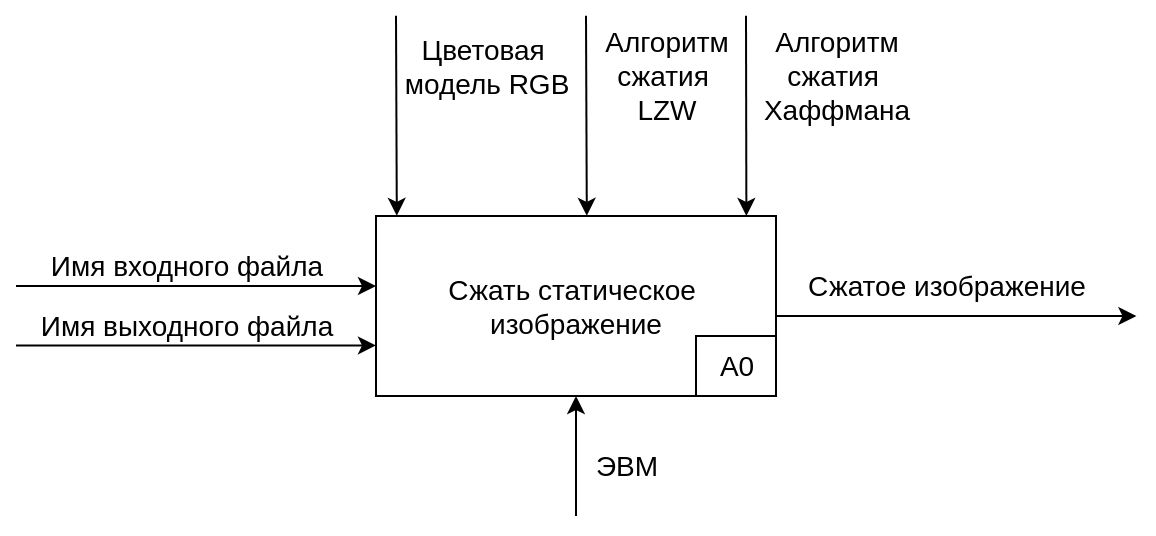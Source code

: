 <mxfile>
    <diagram id="wnSZFvbqJfbgUPwq1TmN" name="Страница 1">
        <mxGraphModel dx="807" dy="613" grid="1" gridSize="10" guides="1" tooltips="1" connect="1" arrows="1" fold="1" page="1" pageScale="1" pageWidth="827" pageHeight="1169" math="0" shadow="0">
            <root>
                <mxCell id="0"/>
                <mxCell id="1" parent="0"/>
                <mxCell id="5" style="edgeStyle=none;html=1;fontSize=14;entryX=0;entryY=0.5;entryDx=0;entryDy=0;" parent="1" edge="1">
                    <mxGeometry relative="1" as="geometry">
                        <mxPoint x="270" y="295" as="targetPoint"/>
                        <mxPoint x="90" y="295" as="sourcePoint"/>
                    </mxGeometry>
                </mxCell>
                <mxCell id="7" style="edgeStyle=none;html=1;fontSize=14;entryX=0.352;entryY=0;entryDx=0;entryDy=0;entryPerimeter=0;" parent="1" edge="1">
                    <mxGeometry relative="1" as="geometry">
                        <mxPoint x="375.4" y="259.91" as="targetPoint"/>
                        <mxPoint x="375" y="159.91" as="sourcePoint"/>
                    </mxGeometry>
                </mxCell>
                <mxCell id="9" style="edgeStyle=none;html=1;fontSize=14;entryX=0.651;entryY=0.001;entryDx=0;entryDy=0;entryPerimeter=0;" parent="1" edge="1">
                    <mxGeometry relative="1" as="geometry">
                        <mxPoint x="455.2" y="260.0" as="targetPoint"/>
                        <mxPoint x="455" y="159.91" as="sourcePoint"/>
                    </mxGeometry>
                </mxCell>
                <mxCell id="15" style="edgeStyle=none;html=1;fontSize=14;entryX=0.5;entryY=1;entryDx=0;entryDy=0;" parent="1" target="2" edge="1">
                    <mxGeometry relative="1" as="geometry">
                        <mxPoint x="350" y="440" as="targetPoint"/>
                        <mxPoint x="370" y="410" as="sourcePoint"/>
                    </mxGeometry>
                </mxCell>
                <mxCell id="2" value="&lt;font&gt;&lt;span style=&quot;color: light-dark(rgb(0, 0, 0), rgb(237, 237, 237)); font-size: 14px;&quot;&gt;Сжать статическое&amp;nbsp;&lt;br&gt;&lt;/span&gt;&lt;font style=&quot;font-size: 14px; color: rgb(0, 0, 0);&quot;&gt;изображение&lt;/font&gt;&lt;/font&gt;" style="rounded=0;whiteSpace=wrap;html=1;" parent="1" vertex="1">
                    <mxGeometry x="270" y="260" width="200" height="90" as="geometry"/>
                </mxCell>
                <mxCell id="6" value="Имя входного файла" style="text;html=1;align=center;verticalAlign=middle;resizable=0;points=[];autosize=1;strokeColor=none;fillColor=none;fontSize=14;" parent="1" vertex="1">
                    <mxGeometry x="95" y="270" width="160" height="30" as="geometry"/>
                </mxCell>
                <mxCell id="8" value="Алгоритм &lt;br&gt;сжатия&amp;nbsp;&lt;div&gt;&lt;font style=&quot;color: rgb(0, 0, 0);&quot;&gt;LZW&lt;/font&gt;&lt;/div&gt;" style="text;html=1;align=center;verticalAlign=middle;resizable=0;points=[];autosize=1;strokeColor=none;fillColor=none;fontSize=14;" parent="1" vertex="1">
                    <mxGeometry x="370" y="159.91" width="90" height="60" as="geometry"/>
                </mxCell>
                <mxCell id="10" value="Алгоритм&lt;br&gt;сжатия&amp;nbsp;&lt;div&gt;&lt;font style=&quot;color: rgb(0, 0, 0);&quot;&gt;Хаффмана&lt;/font&gt;&lt;/div&gt;" style="text;html=1;align=center;verticalAlign=middle;resizable=0;points=[];autosize=1;strokeColor=none;fillColor=none;fontSize=14;" parent="1" vertex="1">
                    <mxGeometry x="450" y="159.91" width="100" height="60" as="geometry"/>
                </mxCell>
                <mxCell id="16" value="ЭВМ" style="text;html=1;align=center;verticalAlign=middle;resizable=0;points=[];autosize=1;strokeColor=none;fillColor=none;fontSize=14;" parent="1" vertex="1">
                    <mxGeometry x="370" y="370" width="50" height="30" as="geometry"/>
                </mxCell>
                <mxCell id="17" value="A0" style="text;html=1;align=center;verticalAlign=middle;resizable=0;points=[];autosize=1;strokeColor=default;fillColor=none;fontSize=14;" parent="1" vertex="1">
                    <mxGeometry x="430" y="320" width="40" height="30" as="geometry"/>
                </mxCell>
                <mxCell id="18" value="Сжатое изображение" style="text;html=1;align=center;verticalAlign=middle;resizable=0;points=[];autosize=1;strokeColor=none;fillColor=none;fontSize=14;" parent="1" vertex="1">
                    <mxGeometry x="470" y="280" width="170" height="30" as="geometry"/>
                </mxCell>
                <mxCell id="22" style="edgeStyle=none;html=1;exitX=0.999;exitY=0.222;exitDx=0;exitDy=0;fontSize=14;exitPerimeter=0;" parent="1" edge="1">
                    <mxGeometry relative="1" as="geometry">
                        <mxPoint x="650.2" y="310.02" as="targetPoint"/>
                        <mxPoint x="470.0" y="310" as="sourcePoint"/>
                    </mxGeometry>
                </mxCell>
                <mxCell id="25" style="edgeStyle=none;html=1;fontSize=14;entryX=0;entryY=0.5;entryDx=0;entryDy=0;" parent="1" edge="1">
                    <mxGeometry relative="1" as="geometry">
                        <mxPoint x="270" y="324.74" as="targetPoint"/>
                        <mxPoint x="90" y="324.74" as="sourcePoint"/>
                    </mxGeometry>
                </mxCell>
                <mxCell id="26" value="Имя выходного файла" style="text;html=1;align=center;verticalAlign=middle;resizable=0;points=[];autosize=1;strokeColor=none;fillColor=none;fontSize=14;" parent="1" vertex="1">
                    <mxGeometry x="90" y="300" width="170" height="30" as="geometry"/>
                </mxCell>
                <mxCell id="31" value="Цветовая&amp;nbsp;&lt;div&gt;&lt;font&gt;&lt;font style=&quot;color: rgb(0, 0, 0);&quot;&gt;модель&amp;nbsp;&lt;/font&gt;&lt;span style=&quot;background-color: transparent;&quot;&gt;&lt;font style=&quot;color: rgb(0, 0, 0);&quot;&gt;RGB&lt;/font&gt;&lt;/span&gt;&lt;/font&gt;&lt;/div&gt;" style="text;html=1;align=center;verticalAlign=middle;resizable=0;points=[];autosize=1;strokeColor=none;fillColor=none;fontSize=14;" vertex="1" parent="1">
                    <mxGeometry x="270" y="159.91" width="110" height="50" as="geometry"/>
                </mxCell>
                <mxCell id="32" style="edgeStyle=none;html=1;fontSize=14;entryX=0.352;entryY=0;entryDx=0;entryDy=0;entryPerimeter=0;" edge="1" parent="1">
                    <mxGeometry relative="1" as="geometry">
                        <mxPoint x="280.4" y="259.91" as="targetPoint"/>
                        <mxPoint x="280" y="159.91" as="sourcePoint"/>
                    </mxGeometry>
                </mxCell>
            </root>
        </mxGraphModel>
    </diagram>
</mxfile>